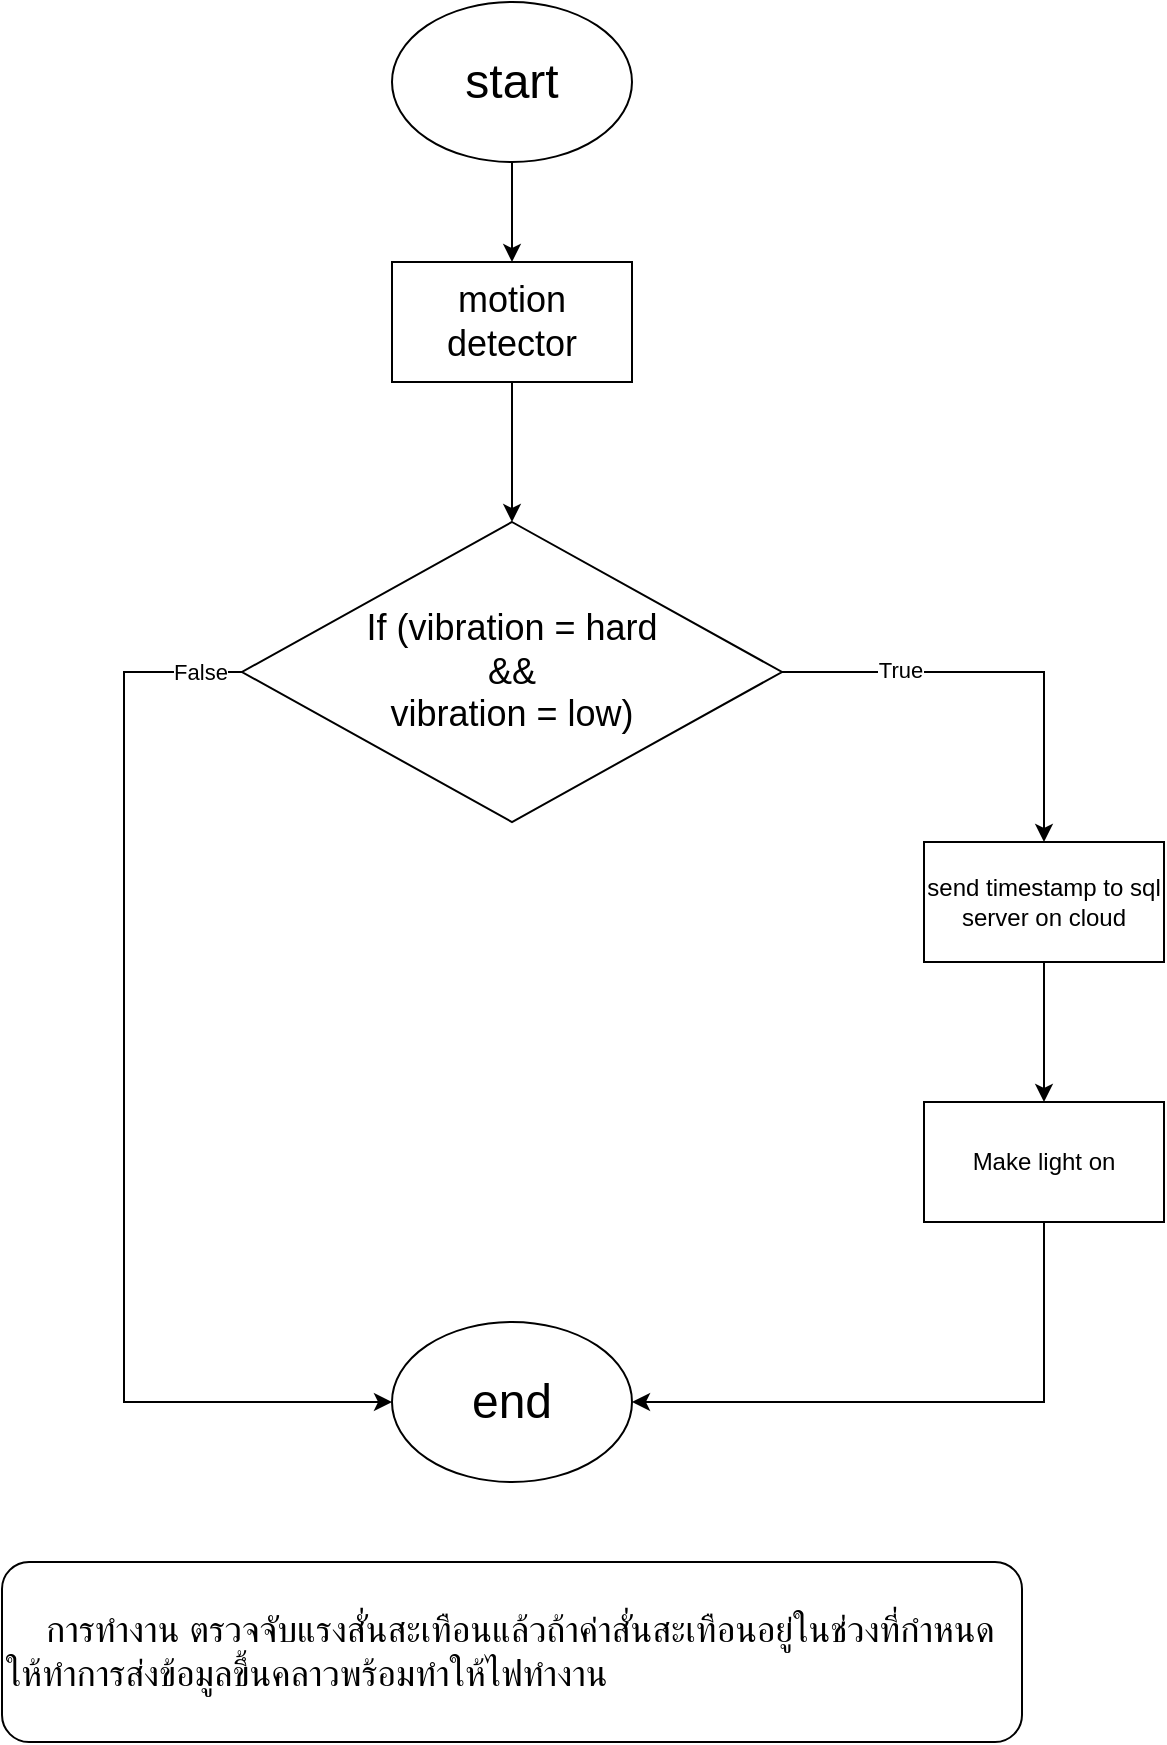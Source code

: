 <mxfile version="22.1.21" type="google">
  <diagram name="หน้า-1" id="bA-24ORlJP5vfWoPBaNp">
    <mxGraphModel grid="1" page="1" gridSize="10" guides="1" tooltips="1" connect="1" arrows="1" fold="1" pageScale="1" pageWidth="827" pageHeight="1169" math="0" shadow="0">
      <root>
        <mxCell id="0" />
        <mxCell id="1" parent="0" />
        <mxCell id="O_P5X878wxLX0TTWx2cp-15" style="edgeStyle=orthogonalEdgeStyle;rounded=0;orthogonalLoop=1;jettySize=auto;html=1;exitX=0.5;exitY=1;exitDx=0;exitDy=0;entryX=0.5;entryY=0;entryDx=0;entryDy=0;" edge="1" parent="1" source="O_P5X878wxLX0TTWx2cp-11" target="O_P5X878wxLX0TTWx2cp-13">
          <mxGeometry relative="1" as="geometry" />
        </mxCell>
        <mxCell id="O_P5X878wxLX0TTWx2cp-11" value="&lt;font style=&quot;font-size: 18px;&quot;&gt;motion detector&lt;/font&gt;" style="rounded=0;whiteSpace=wrap;html=1;" vertex="1" parent="1">
          <mxGeometry x="354" y="140" width="120" height="60" as="geometry" />
        </mxCell>
        <mxCell id="O_P5X878wxLX0TTWx2cp-14" style="edgeStyle=orthogonalEdgeStyle;rounded=0;orthogonalLoop=1;jettySize=auto;html=1;entryX=0.5;entryY=0;entryDx=0;entryDy=0;" edge="1" parent="1" source="O_P5X878wxLX0TTWx2cp-12" target="O_P5X878wxLX0TTWx2cp-11">
          <mxGeometry relative="1" as="geometry" />
        </mxCell>
        <mxCell id="O_P5X878wxLX0TTWx2cp-12" value="&lt;font style=&quot;font-size: 24px;&quot;&gt;start&lt;/font&gt;" style="ellipse;whiteSpace=wrap;html=1;" vertex="1" parent="1">
          <mxGeometry x="354" y="10" width="120" height="80" as="geometry" />
        </mxCell>
        <mxCell id="O_P5X878wxLX0TTWx2cp-17" style="edgeStyle=orthogonalEdgeStyle;rounded=0;orthogonalLoop=1;jettySize=auto;html=1;entryX=0;entryY=0.5;entryDx=0;entryDy=0;" edge="1" parent="1" source="O_P5X878wxLX0TTWx2cp-13" target="O_P5X878wxLX0TTWx2cp-16">
          <mxGeometry relative="1" as="geometry">
            <Array as="points">
              <mxPoint x="220" y="345" />
              <mxPoint x="220" y="710" />
            </Array>
          </mxGeometry>
        </mxCell>
        <mxCell id="O_P5X878wxLX0TTWx2cp-18" value="False" style="edgeLabel;html=1;align=center;verticalAlign=middle;resizable=0;points=[];" connectable="0" vertex="1" parent="O_P5X878wxLX0TTWx2cp-17">
          <mxGeometry x="-0.925" relative="1" as="geometry">
            <mxPoint as="offset" />
          </mxGeometry>
        </mxCell>
        <mxCell id="O_P5X878wxLX0TTWx2cp-20" style="edgeStyle=orthogonalEdgeStyle;rounded=0;orthogonalLoop=1;jettySize=auto;html=1;exitX=1;exitY=0.5;exitDx=0;exitDy=0;entryX=0.5;entryY=0;entryDx=0;entryDy=0;" edge="1" parent="1" source="O_P5X878wxLX0TTWx2cp-13" target="O_P5X878wxLX0TTWx2cp-19">
          <mxGeometry relative="1" as="geometry" />
        </mxCell>
        <mxCell id="O_P5X878wxLX0TTWx2cp-25" value="True" style="edgeLabel;html=1;align=center;verticalAlign=middle;resizable=0;points=[];" connectable="0" vertex="1" parent="O_P5X878wxLX0TTWx2cp-20">
          <mxGeometry x="-0.456" y="1" relative="1" as="geometry">
            <mxPoint as="offset" />
          </mxGeometry>
        </mxCell>
        <mxCell id="O_P5X878wxLX0TTWx2cp-13" value="&lt;font style=&quot;&quot;&gt;&lt;font style=&quot;font-size: 18px;&quot;&gt;If (vibration = hard&lt;br&gt;&amp;amp;&amp;amp;&lt;br&gt;vibration = low&lt;span style=&quot;background-color: initial;&quot;&gt;)&lt;/span&gt;&lt;/font&gt;&lt;br&gt;&lt;/font&gt;" style="rhombus;whiteSpace=wrap;html=1;" vertex="1" parent="1">
          <mxGeometry x="279" y="270" width="270" height="150" as="geometry" />
        </mxCell>
        <mxCell id="O_P5X878wxLX0TTWx2cp-16" value="&lt;font style=&quot;font-size: 24px;&quot;&gt;end&lt;/font&gt;" style="ellipse;whiteSpace=wrap;html=1;" vertex="1" parent="1">
          <mxGeometry x="354" y="670" width="120" height="80" as="geometry" />
        </mxCell>
        <mxCell id="O_P5X878wxLX0TTWx2cp-22" style="edgeStyle=orthogonalEdgeStyle;rounded=0;orthogonalLoop=1;jettySize=auto;html=1;entryX=0.5;entryY=0;entryDx=0;entryDy=0;" edge="1" parent="1" source="O_P5X878wxLX0TTWx2cp-19" target="O_P5X878wxLX0TTWx2cp-21">
          <mxGeometry relative="1" as="geometry" />
        </mxCell>
        <mxCell id="O_P5X878wxLX0TTWx2cp-19" value="send timestamp to sql server on cloud" style="rounded=0;whiteSpace=wrap;html=1;" vertex="1" parent="1">
          <mxGeometry x="620" y="430" width="120" height="60" as="geometry" />
        </mxCell>
        <mxCell id="O_P5X878wxLX0TTWx2cp-23" style="edgeStyle=orthogonalEdgeStyle;rounded=0;orthogonalLoop=1;jettySize=auto;html=1;entryX=1;entryY=0.5;entryDx=0;entryDy=0;" edge="1" parent="1" source="O_P5X878wxLX0TTWx2cp-21" target="O_P5X878wxLX0TTWx2cp-16">
          <mxGeometry relative="1" as="geometry">
            <Array as="points">
              <mxPoint x="680" y="710" />
            </Array>
          </mxGeometry>
        </mxCell>
        <mxCell id="O_P5X878wxLX0TTWx2cp-21" value="Make light on" style="rounded=0;whiteSpace=wrap;html=1;" vertex="1" parent="1">
          <mxGeometry x="620" y="560" width="120" height="60" as="geometry" />
        </mxCell>
        <mxCell id="O_P5X878wxLX0TTWx2cp-26" value="&lt;span style=&quot;font-size: 18px;&quot;&gt;&amp;nbsp; &amp;nbsp; การทำงาน ตรวจจับแรงสั่นสะเทือนแล้วถ้าค่าสั่นสะเทือนอยู่ในช่วงที่กำหนดให้ทำการส่งข้อมูลขึ้นคลาวพร้อมทำให้ไฟทำงาน&lt;br&gt;&lt;/span&gt;" style="rounded=1;whiteSpace=wrap;html=1;align=left;" vertex="1" parent="1">
          <mxGeometry x="159" y="790" width="510" height="90" as="geometry" />
        </mxCell>
      </root>
    </mxGraphModel>
  </diagram>
</mxfile>
